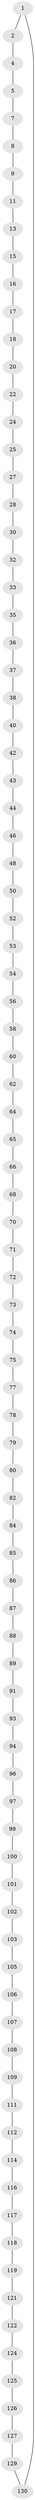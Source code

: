 // Generated by graph-tools (version 1.1) at 2025/52/02/27/25 19:52:26]
// undirected, 91 vertices, 91 edges
graph export_dot {
graph [start="1"]
  node [color=gray90,style=filled];
  1;
  2 [super="+3"];
  4;
  5 [super="+6"];
  7;
  8;
  9 [super="+10"];
  11 [super="+12"];
  13 [super="+14"];
  15;
  16;
  17;
  18 [super="+19"];
  20 [super="+21"];
  22 [super="+23"];
  24;
  25 [super="+26"];
  27;
  28 [super="+29"];
  30 [super="+31"];
  32;
  33 [super="+34"];
  35;
  36;
  37;
  38 [super="+39"];
  40 [super="+41"];
  42;
  43;
  44 [super="+45"];
  46 [super="+47"];
  48 [super="+49"];
  50 [super="+51"];
  52;
  53;
  54 [super="+55"];
  56 [super="+57"];
  58 [super="+59"];
  60 [super="+61"];
  62 [super="+63"];
  64;
  65;
  66 [super="+67"];
  68 [super="+69"];
  70;
  71;
  72;
  73;
  74;
  75 [super="+76"];
  77;
  78;
  79;
  80 [super="+81"];
  82 [super="+83"];
  84;
  85;
  86;
  87;
  88;
  89 [super="+90"];
  91 [super="+92"];
  93;
  94 [super="+95"];
  96;
  97 [super="+98"];
  99;
  100;
  101;
  102;
  103 [super="+104"];
  105;
  106;
  107;
  108;
  109 [super="+110"];
  111;
  112 [super="+113"];
  114 [super="+115"];
  116;
  117;
  118;
  119 [super="+120"];
  121;
  122 [super="+123"];
  124;
  125;
  126;
  127 [super="+128"];
  129;
  130 [super="+131"];
  1 -- 2;
  1 -- 130;
  2 -- 4;
  4 -- 5;
  5 -- 7;
  7 -- 8;
  8 -- 9;
  9 -- 11;
  11 -- 13;
  13 -- 15;
  15 -- 16;
  16 -- 17;
  17 -- 18;
  18 -- 20;
  20 -- 22;
  22 -- 24;
  24 -- 25;
  25 -- 27;
  27 -- 28;
  28 -- 30;
  30 -- 32;
  32 -- 33;
  33 -- 35;
  35 -- 36;
  36 -- 37;
  37 -- 38;
  38 -- 40;
  40 -- 42;
  42 -- 43;
  43 -- 44;
  44 -- 46;
  46 -- 48;
  48 -- 50;
  50 -- 52;
  52 -- 53;
  53 -- 54;
  54 -- 56;
  56 -- 58;
  58 -- 60;
  60 -- 62;
  62 -- 64;
  64 -- 65;
  65 -- 66;
  66 -- 68;
  68 -- 70;
  70 -- 71;
  71 -- 72;
  72 -- 73;
  73 -- 74;
  74 -- 75;
  75 -- 77;
  77 -- 78;
  78 -- 79;
  79 -- 80;
  80 -- 82;
  82 -- 84;
  84 -- 85;
  85 -- 86;
  86 -- 87;
  87 -- 88;
  88 -- 89;
  89 -- 91;
  91 -- 93;
  93 -- 94;
  94 -- 96;
  96 -- 97;
  97 -- 99;
  99 -- 100;
  100 -- 101;
  101 -- 102;
  102 -- 103;
  103 -- 105;
  105 -- 106;
  106 -- 107;
  107 -- 108;
  108 -- 109;
  109 -- 111;
  111 -- 112;
  112 -- 114;
  114 -- 116;
  116 -- 117;
  117 -- 118;
  118 -- 119;
  119 -- 121;
  121 -- 122;
  122 -- 124;
  124 -- 125;
  125 -- 126;
  126 -- 127;
  127 -- 129;
  129 -- 130;
}
